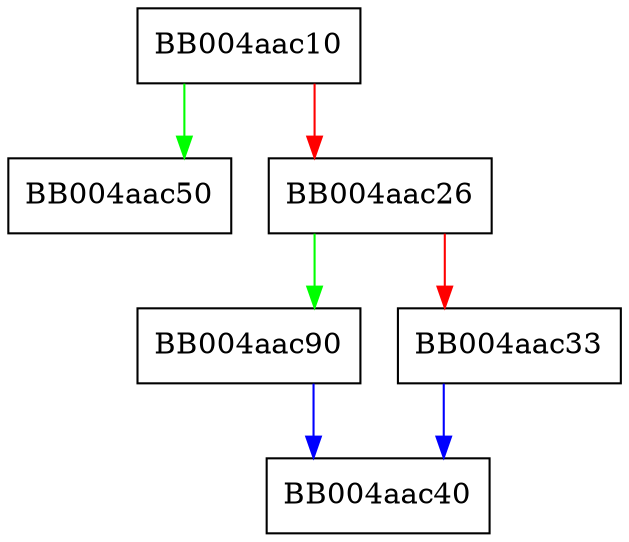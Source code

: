 digraph SSL_CTX_set_client_cert_engine {
  node [shape="box"];
  graph [splines=ortho];
  BB004aac10 -> BB004aac50 [color="green"];
  BB004aac10 -> BB004aac26 [color="red"];
  BB004aac26 -> BB004aac90 [color="green"];
  BB004aac26 -> BB004aac33 [color="red"];
  BB004aac33 -> BB004aac40 [color="blue"];
  BB004aac90 -> BB004aac40 [color="blue"];
}